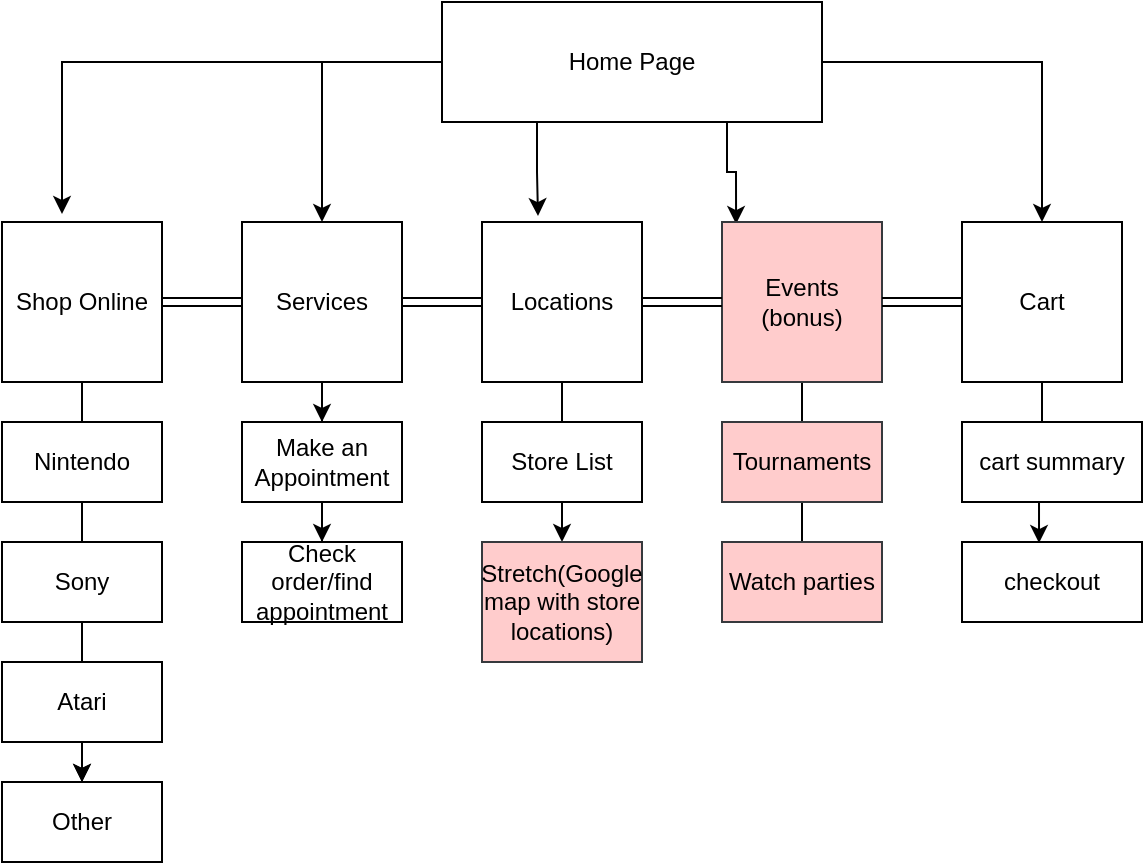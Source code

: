 <mxfile version="18.0.3" type="github" pages="7"><diagram id="HIl8Z1AaquyQl9g3mguj" name="Sitemap"><mxGraphModel dx="1062" dy="741" grid="1" gridSize="10" guides="0" tooltips="1" connect="1" arrows="1" fold="1" page="1" pageScale="1" pageWidth="850" pageHeight="1100" math="0" shadow="0"><root><mxCell id="0"/><mxCell id="1" parent="0"/><mxCell id="f-hm2vf8Eacyc-OcfHi6-56" style="edgeStyle=orthogonalEdgeStyle;rounded=0;orthogonalLoop=1;jettySize=auto;html=1;entryX=0.375;entryY=-0.05;entryDx=0;entryDy=0;entryPerimeter=0;" edge="1" parent="1" source="f-hm2vf8Eacyc-OcfHi6-9" target="f-hm2vf8Eacyc-OcfHi6-10"><mxGeometry relative="1" as="geometry"/></mxCell><mxCell id="f-hm2vf8Eacyc-OcfHi6-57" style="edgeStyle=orthogonalEdgeStyle;rounded=0;orthogonalLoop=1;jettySize=auto;html=1;entryX=0.5;entryY=0;entryDx=0;entryDy=0;" edge="1" parent="1" source="f-hm2vf8Eacyc-OcfHi6-9" target="f-hm2vf8Eacyc-OcfHi6-11"><mxGeometry relative="1" as="geometry"/></mxCell><mxCell id="f-hm2vf8Eacyc-OcfHi6-60" style="edgeStyle=orthogonalEdgeStyle;rounded=0;orthogonalLoop=1;jettySize=auto;html=1;entryX=0.5;entryY=0;entryDx=0;entryDy=0;" edge="1" parent="1" source="f-hm2vf8Eacyc-OcfHi6-9" target="f-hm2vf8Eacyc-OcfHi6-43"><mxGeometry relative="1" as="geometry"/></mxCell><mxCell id="f-hm2vf8Eacyc-OcfHi6-61" style="edgeStyle=orthogonalEdgeStyle;rounded=0;orthogonalLoop=1;jettySize=auto;html=1;exitX=0.25;exitY=1;exitDx=0;exitDy=0;entryX=0.35;entryY=-0.037;entryDx=0;entryDy=0;entryPerimeter=0;" edge="1" parent="1" source="f-hm2vf8Eacyc-OcfHi6-9" target="f-hm2vf8Eacyc-OcfHi6-12"><mxGeometry relative="1" as="geometry"/></mxCell><mxCell id="f-hm2vf8Eacyc-OcfHi6-63" style="edgeStyle=orthogonalEdgeStyle;rounded=0;orthogonalLoop=1;jettySize=auto;html=1;exitX=0.75;exitY=1;exitDx=0;exitDy=0;entryX=0.088;entryY=0.013;entryDx=0;entryDy=0;entryPerimeter=0;" edge="1" parent="1" source="f-hm2vf8Eacyc-OcfHi6-9" target="f-hm2vf8Eacyc-OcfHi6-13"><mxGeometry relative="1" as="geometry"/></mxCell><mxCell id="f-hm2vf8Eacyc-OcfHi6-9" value="Home Page" style="rounded=0;whiteSpace=wrap;html=1;" vertex="1" parent="1"><mxGeometry x="340" y="30" width="190" height="60" as="geometry"/></mxCell><mxCell id="f-hm2vf8Eacyc-OcfHi6-54" style="edgeStyle=orthogonalEdgeStyle;rounded=0;orthogonalLoop=1;jettySize=auto;html=1;" edge="1" parent="1" source="f-hm2vf8Eacyc-OcfHi6-10" target="f-hm2vf8Eacyc-OcfHi6-18"><mxGeometry relative="1" as="geometry"/></mxCell><mxCell id="f-hm2vf8Eacyc-OcfHi6-10" value="Shop Online" style="whiteSpace=wrap;html=1;aspect=fixed;" vertex="1" parent="1"><mxGeometry x="120" y="140" width="80" height="80" as="geometry"/></mxCell><mxCell id="f-hm2vf8Eacyc-OcfHi6-53" value="" style="edgeStyle=orthogonalEdgeStyle;rounded=0;orthogonalLoop=1;jettySize=auto;html=1;" edge="1" parent="1" source="f-hm2vf8Eacyc-OcfHi6-11" target="f-hm2vf8Eacyc-OcfHi6-19"><mxGeometry relative="1" as="geometry"/></mxCell><mxCell id="f-hm2vf8Eacyc-OcfHi6-11" value="Services" style="whiteSpace=wrap;html=1;aspect=fixed;" vertex="1" parent="1"><mxGeometry x="240" y="140" width="80" height="80" as="geometry"/></mxCell><mxCell id="f-hm2vf8Eacyc-OcfHi6-52" value="" style="edgeStyle=orthogonalEdgeStyle;rounded=0;orthogonalLoop=1;jettySize=auto;html=1;entryX=0.5;entryY=0;entryDx=0;entryDy=0;" edge="1" parent="1" source="f-hm2vf8Eacyc-OcfHi6-12" target="f-hm2vf8Eacyc-OcfHi6-20"><mxGeometry relative="1" as="geometry"><mxPoint x="400" y="370" as="targetPoint"/></mxGeometry></mxCell><mxCell id="f-hm2vf8Eacyc-OcfHi6-12" value="Locations" style="whiteSpace=wrap;html=1;aspect=fixed;" vertex="1" parent="1"><mxGeometry x="360" y="140" width="80" height="80" as="geometry"/></mxCell><mxCell id="f-hm2vf8Eacyc-OcfHi6-50" value="" style="edgeStyle=orthogonalEdgeStyle;rounded=0;orthogonalLoop=1;jettySize=auto;html=1;" edge="1" parent="1" source="f-hm2vf8Eacyc-OcfHi6-13"><mxGeometry relative="1" as="geometry"><mxPoint x="520" y="310" as="targetPoint"/></mxGeometry></mxCell><mxCell id="f-hm2vf8Eacyc-OcfHi6-13" value="Events (bonus)" style="whiteSpace=wrap;html=1;aspect=fixed;fillColor=#ffcccc;strokeColor=#36393d;" vertex="1" parent="1"><mxGeometry x="480" y="140" width="80" height="80" as="geometry"/></mxCell><mxCell id="f-hm2vf8Eacyc-OcfHi6-15" value="Nintendo" style="rounded=0;whiteSpace=wrap;html=1;" vertex="1" parent="1"><mxGeometry x="120" y="240" width="80" height="40" as="geometry"/></mxCell><mxCell id="f-hm2vf8Eacyc-OcfHi6-16" value="Sony" style="rounded=0;whiteSpace=wrap;html=1;" vertex="1" parent="1"><mxGeometry x="120" y="300" width="80" height="40" as="geometry"/></mxCell><mxCell id="f-hm2vf8Eacyc-OcfHi6-55" style="edgeStyle=orthogonalEdgeStyle;rounded=0;orthogonalLoop=1;jettySize=auto;html=1;" edge="1" parent="1" source="f-hm2vf8Eacyc-OcfHi6-17" target="f-hm2vf8Eacyc-OcfHi6-18"><mxGeometry relative="1" as="geometry"/></mxCell><mxCell id="f-hm2vf8Eacyc-OcfHi6-17" value="Atari" style="rounded=0;whiteSpace=wrap;html=1;" vertex="1" parent="1"><mxGeometry x="120" y="360" width="80" height="40" as="geometry"/></mxCell><mxCell id="f-hm2vf8Eacyc-OcfHi6-18" value="Other" style="rounded=0;whiteSpace=wrap;html=1;" vertex="1" parent="1"><mxGeometry x="120" y="420" width="80" height="40" as="geometry"/></mxCell><mxCell id="WOeadQDUI4Js2ZBiVaCt-2" value="" style="edgeStyle=orthogonalEdgeStyle;rounded=0;orthogonalLoop=1;jettySize=auto;html=1;" edge="1" parent="1" source="f-hm2vf8Eacyc-OcfHi6-19" target="WOeadQDUI4Js2ZBiVaCt-1"><mxGeometry relative="1" as="geometry"/></mxCell><mxCell id="f-hm2vf8Eacyc-OcfHi6-19" value="Make an Appointment" style="rounded=0;whiteSpace=wrap;html=1;" vertex="1" parent="1"><mxGeometry x="240" y="240" width="80" height="40" as="geometry"/></mxCell><mxCell id="f-hm2vf8Eacyc-OcfHi6-20" value="Stretch(Google map with store locations)" style="rounded=0;whiteSpace=wrap;html=1;fillColor=#ffcccc;strokeColor=#36393d;" vertex="1" parent="1"><mxGeometry x="360" y="300" width="80" height="60" as="geometry"/></mxCell><mxCell id="f-hm2vf8Eacyc-OcfHi6-21" value="Store List" style="rounded=0;whiteSpace=wrap;html=1;" vertex="1" parent="1"><mxGeometry x="360" y="240" width="80" height="40" as="geometry"/></mxCell><mxCell id="f-hm2vf8Eacyc-OcfHi6-22" value="Watch parties" style="rounded=0;whiteSpace=wrap;html=1;fillColor=#ffcccc;strokeColor=#36393d;" vertex="1" parent="1"><mxGeometry x="480" y="300" width="80" height="40" as="geometry"/></mxCell><mxCell id="f-hm2vf8Eacyc-OcfHi6-23" value="Tournaments" style="rounded=0;whiteSpace=wrap;html=1;fillColor=#ffcccc;strokeColor=#36393d;" vertex="1" parent="1"><mxGeometry x="480" y="240" width="80" height="40" as="geometry"/></mxCell><mxCell id="f-hm2vf8Eacyc-OcfHi6-39" value="" style="shape=link;html=1;rounded=0;width=4;entryX=0;entryY=0.5;entryDx=0;entryDy=0;" edge="1" parent="1" target="f-hm2vf8Eacyc-OcfHi6-11"><mxGeometry width="100" relative="1" as="geometry"><mxPoint x="200" y="180" as="sourcePoint"/><mxPoint x="230" y="180" as="targetPoint"/></mxGeometry></mxCell><mxCell id="f-hm2vf8Eacyc-OcfHi6-40" value="" style="shape=link;html=1;rounded=0;width=4;entryX=0;entryY=0.5;entryDx=0;entryDy=0;" edge="1" parent="1"><mxGeometry width="100" relative="1" as="geometry"><mxPoint x="320" y="180" as="sourcePoint"/><mxPoint x="360" y="180" as="targetPoint"/></mxGeometry></mxCell><mxCell id="f-hm2vf8Eacyc-OcfHi6-41" value="" style="shape=link;html=1;rounded=0;width=4;entryX=0;entryY=0.5;entryDx=0;entryDy=0;" edge="1" parent="1"><mxGeometry width="100" relative="1" as="geometry"><mxPoint x="440" y="180" as="sourcePoint"/><mxPoint x="480" y="180" as="targetPoint"/></mxGeometry></mxCell><mxCell id="f-hm2vf8Eacyc-OcfHi6-42" value="" style="shape=link;html=1;rounded=0;width=4;entryX=0;entryY=0.5;entryDx=0;entryDy=0;" edge="1" parent="1" target="f-hm2vf8Eacyc-OcfHi6-43"><mxGeometry width="100" relative="1" as="geometry"><mxPoint x="560" y="180" as="sourcePoint"/><mxPoint x="600" y="180" as="targetPoint"/></mxGeometry></mxCell><mxCell id="WOeadQDUI4Js2ZBiVaCt-3" style="edgeStyle=orthogonalEdgeStyle;rounded=0;orthogonalLoop=1;jettySize=auto;html=1;exitX=0.5;exitY=1;exitDx=0;exitDy=0;entryX=0.428;entryY=0.013;entryDx=0;entryDy=0;entryPerimeter=0;" edge="1" parent="1" source="f-hm2vf8Eacyc-OcfHi6-43" target="f-hm2vf8Eacyc-OcfHi6-47"><mxGeometry relative="1" as="geometry"/></mxCell><mxCell id="f-hm2vf8Eacyc-OcfHi6-43" value="Cart" style="whiteSpace=wrap;html=1;aspect=fixed;" vertex="1" parent="1"><mxGeometry x="600" y="140" width="80" height="80" as="geometry"/></mxCell><mxCell id="f-hm2vf8Eacyc-OcfHi6-45" value="cart summary" style="whiteSpace=wrap;html=1;" vertex="1" parent="1"><mxGeometry x="600" y="240" width="90" height="40" as="geometry"/></mxCell><mxCell id="f-hm2vf8Eacyc-OcfHi6-47" value="checkout" style="whiteSpace=wrap;html=1;" vertex="1" parent="1"><mxGeometry x="600" y="300" width="90" height="40" as="geometry"/></mxCell><mxCell id="WOeadQDUI4Js2ZBiVaCt-1" value="Check order/find appointment" style="whiteSpace=wrap;html=1;rounded=0;" vertex="1" parent="1"><mxGeometry x="240" y="300" width="80" height="40" as="geometry"/></mxCell></root></mxGraphModel></diagram><diagram id="TMzY0lW7FeaVkisrHu2u" name="index.html"><mxGraphModel dx="1062" dy="741" grid="1" gridSize="10" guides="1" tooltips="1" connect="1" arrows="1" fold="1" page="1" pageScale="1" pageWidth="850" pageHeight="1100" math="0" shadow="0"><root><mxCell id="0"/><mxCell id="1" parent="0"/><mxCell id="O5z37qF0ym2T5jBB8zuU-1" value="Missing Connections" style="swimlane;" vertex="1" parent="1"><mxGeometry x="40" y="60" width="630" height="510" as="geometry"/></mxCell><mxCell id="O5z37qF0ym2T5jBB8zuU-3" value="" style="rounded=0;whiteSpace=wrap;html=1;" vertex="1" parent="O5z37qF0ym2T5jBB8zuU-1"><mxGeometry y="24" width="120" height="486" as="geometry"/></mxCell><mxCell id="O5z37qF0ym2T5jBB8zuU-4" value="navbar" style="text;html=1;strokeColor=none;fillColor=none;align=center;verticalAlign=middle;whiteSpace=wrap;rounded=0;" vertex="1" parent="O5z37qF0ym2T5jBB8zuU-1"><mxGeometry x="10" y="30" width="60" height="30" as="geometry"/></mxCell><mxCell id="O5z37qF0ym2T5jBB8zuU-5" value="Shop&lt;br&gt;&lt;span style=&quot;white-space: pre;&quot;&gt;&#9;&lt;/span&gt;Nintendo&lt;br&gt;&lt;span style=&quot;white-space: pre;&quot;&gt;&#9;&lt;/span&gt;Sony&lt;br&gt;&lt;span style=&quot;white-space: pre;&quot;&gt;&#9;&lt;/span&gt;Atari&lt;br&gt;&lt;span style=&quot;white-space: pre;&quot;&gt;&#9;&lt;/span&gt;Other&lt;br&gt;Services&lt;br&gt;&lt;div style=&quot;&quot;&gt;&lt;span style=&quot;background-color: initial;&quot;&gt;&lt;span style=&quot;white-space: pre;&quot;&gt;&#9;&lt;/span&gt;Appointments&lt;/span&gt;&lt;/div&gt;&lt;div style=&quot;&quot;&gt;Stores&lt;/div&gt;&lt;div style=&quot;&quot;&gt;&lt;span style=&quot;white-space: pre;&quot;&gt;&#9;&lt;/span&gt;Store List&lt;br&gt;&lt;/div&gt;&lt;div style=&quot;&quot;&gt;Events&lt;/div&gt;&lt;div style=&quot;&quot;&gt;&lt;span style=&quot;white-space: pre;&quot;&gt;&#9;&lt;/span&gt;Event1&lt;br&gt;&lt;/div&gt;&lt;div style=&quot;&quot;&gt;&lt;span style=&quot;white-space: pre;&quot;&gt;&#9;&lt;/span&gt;Event2&lt;br&gt;&lt;/div&gt;&lt;div style=&quot;&quot;&gt;&lt;span style=&quot;white-space: pre;&quot;&gt;&#9;&lt;/span&gt;Event3&lt;br&gt;&lt;/div&gt;" style="text;html=1;strokeColor=none;fillColor=none;align=left;verticalAlign=middle;whiteSpace=wrap;rounded=0;" vertex="1" parent="O5z37qF0ym2T5jBB8zuU-1"><mxGeometry x="10" y="150" width="100" height="40" as="geometry"/></mxCell><mxCell id="O5z37qF0ym2T5jBB8zuU-6" value="Footer - contact, careers, about us, check order, support" style="rounded=0;whiteSpace=wrap;html=1;" vertex="1" parent="O5z37qF0ym2T5jBB8zuU-1"><mxGeometry x="120" y="470" width="510" height="40" as="geometry"/></mxCell><mxCell id="q32vOZ8Wg63LA9BamaEr-1" value="&quot;Are you ready to play?&quot;&lt;br&gt;images:&lt;br&gt;https://search.openverse.engineering/image/fde68412-6ae8-47a3-a987-4f37eae1174e&lt;br&gt;https://wordpress.org/openverse/image/e85005e6-4295-446e-951c-b65af5bffd20&lt;br&gt;" style="text;html=1;strokeColor=#36393d;fillColor=#ffff88;align=center;verticalAlign=middle;whiteSpace=wrap;rounded=0;" vertex="1" parent="O5z37qF0ym2T5jBB8zuU-1"><mxGeometry x="120" y="24" width="510" height="146" as="geometry"/></mxCell><mxCell id="CxcHhBl1j3rLHZd3mfyu-2" value="" style="rounded=0;whiteSpace=wrap;html=1;labelBackgroundColor=#99CCFF;strokeColor=default;" vertex="1" parent="O5z37qF0ym2T5jBB8zuU-1"><mxGeometry x="155" y="220" width="440" height="110" as="geometry"/></mxCell><mxCell id="CxcHhBl1j3rLHZd3mfyu-3" value="&lt;span style=&quot;background-color: rgb(255, 255, 255);&quot;&gt;image&lt;/span&gt;" style="rounded=0;whiteSpace=wrap;html=1;labelBackgroundColor=#99CCFF;strokeColor=default;" vertex="1" parent="O5z37qF0ym2T5jBB8zuU-1"><mxGeometry x="445" y="231.25" width="100" height="90" as="geometry"/></mxCell><mxCell id="CxcHhBl1j3rLHZd3mfyu-5" value="&lt;span style=&quot;background-color: rgb(255, 255, 255);&quot;&gt;image&lt;/span&gt;" style="rounded=0;whiteSpace=wrap;html=1;labelBackgroundColor=#99CCFF;strokeColor=default;" vertex="1" parent="O5z37qF0ym2T5jBB8zuU-1"><mxGeometry x="185" y="231.25" width="100" height="92.5" as="geometry"/></mxCell><mxCell id="CxcHhBl1j3rLHZd3mfyu-4" value="&lt;span style=&quot;background-color: rgb(255, 255, 255);&quot;&gt;image&lt;/span&gt;" style="rounded=0;whiteSpace=wrap;html=1;labelBackgroundColor=#99CCFF;strokeColor=default;" vertex="1" parent="O5z37qF0ym2T5jBB8zuU-1"><mxGeometry x="315" y="230" width="100" height="92.5" as="geometry"/></mxCell><mxCell id="CxcHhBl1j3rLHZd3mfyu-6" value="&lt;span style=&quot;background-color: rgb(255, 255, 255);&quot;&gt;Product carousel&lt;/span&gt;" style="text;html=1;strokeColor=none;fillColor=none;align=center;verticalAlign=middle;whiteSpace=wrap;rounded=0;labelBackgroundColor=#99CCFF;" vertex="1" parent="O5z37qF0ym2T5jBB8zuU-1"><mxGeometry x="160" y="190" width="200" height="30" as="geometry"/></mxCell><mxCell id="CxcHhBl1j3rLHZd3mfyu-1" value="&lt;span style=&quot;background-color: rgb(255, 255, 153);&quot;&gt;content&lt;/span&gt;&lt;br&gt;&lt;span style=&quot;background-color: rgb(255, 204, 204);&quot;&gt;bonus&lt;/span&gt;&lt;br&gt;&lt;span style=&quot;background-color: rgb(255, 181, 112);&quot;&gt;button&lt;/span&gt;&lt;br&gt;&lt;span style=&quot;background-color: rgb(153, 204, 255);&quot;&gt;page title&lt;/span&gt;" style="text;html=1;strokeColor=default;fillColor=none;align=center;verticalAlign=middle;whiteSpace=wrap;rounded=0;" vertex="1" parent="1"><mxGeometry width="70" height="70" as="geometry"/></mxCell></root></mxGraphModel></diagram><diagram name="locations.html" id="mTA5gC9gfD8Ir5JvJAnc"><mxGraphModel dx="696" dy="783" grid="1" gridSize="10" guides="1" tooltips="1" connect="1" arrows="1" fold="1" page="1" pageScale="1" pageWidth="850" pageHeight="1100" math="0" shadow="0"><root><mxCell id="33mXagGbgQlvc_Ws5mD--0"/><mxCell id="33mXagGbgQlvc_Ws5mD--1" parent="33mXagGbgQlvc_Ws5mD--0"/><mxCell id="33mXagGbgQlvc_Ws5mD--2" value="Missing Connections" style="swimlane;" vertex="1" parent="33mXagGbgQlvc_Ws5mD--1"><mxGeometry x="10" y="70" width="630" height="510" as="geometry"/></mxCell><mxCell id="33mXagGbgQlvc_Ws5mD--3" value="" style="rounded=0;whiteSpace=wrap;html=1;" vertex="1" parent="33mXagGbgQlvc_Ws5mD--2"><mxGeometry y="24" width="120" height="486" as="geometry"/></mxCell><mxCell id="33mXagGbgQlvc_Ws5mD--4" value="navbar" style="text;html=1;strokeColor=none;fillColor=none;align=center;verticalAlign=middle;whiteSpace=wrap;rounded=0;" vertex="1" parent="33mXagGbgQlvc_Ws5mD--2"><mxGeometry x="10" y="30" width="60" height="30" as="geometry"/></mxCell><mxCell id="33mXagGbgQlvc_Ws5mD--5" value="Shop&lt;br&gt;&lt;span style=&quot;white-space: pre;&quot;&gt;&#9;&lt;/span&gt;Nintendo&lt;br&gt;&lt;span style=&quot;white-space: pre;&quot;&gt;&#9;&lt;/span&gt;Sony&lt;br&gt;&lt;span style=&quot;white-space: pre;&quot;&gt;&#9;&lt;/span&gt;Atari&lt;br&gt;&lt;span style=&quot;white-space: pre;&quot;&gt;&#9;&lt;/span&gt;Other&lt;br&gt;Services&lt;br&gt;&lt;div style=&quot;&quot;&gt;&lt;span style=&quot;background-color: initial;&quot;&gt;&lt;span style=&quot;white-space: pre;&quot;&gt;&#9;&lt;/span&gt;Appointments&lt;/span&gt;&lt;/div&gt;&lt;div style=&quot;&quot;&gt;Stores&lt;/div&gt;&lt;div style=&quot;&quot;&gt;&lt;span style=&quot;white-space: pre;&quot;&gt;&#9;&lt;/span&gt;Store List&lt;br&gt;&lt;/div&gt;&lt;div style=&quot;&quot;&gt;Events&lt;/div&gt;&lt;div style=&quot;&quot;&gt;&lt;span style=&quot;white-space: pre;&quot;&gt;&#9;&lt;/span&gt;Event1&lt;br&gt;&lt;/div&gt;&lt;div style=&quot;&quot;&gt;&lt;span style=&quot;white-space: pre;&quot;&gt;&#9;&lt;/span&gt;Event2&lt;br&gt;&lt;/div&gt;&lt;div style=&quot;&quot;&gt;&lt;span style=&quot;white-space: pre;&quot;&gt;&#9;&lt;/span&gt;Event3&lt;br&gt;&lt;/div&gt;" style="text;html=1;strokeColor=none;fillColor=none;align=left;verticalAlign=middle;whiteSpace=wrap;rounded=0;" vertex="1" parent="33mXagGbgQlvc_Ws5mD--2"><mxGeometry x="10" y="150" width="100" height="40" as="geometry"/></mxCell><mxCell id="33mXagGbgQlvc_Ws5mD--6" value="Footer - contact, careers, about us, check order, support" style="rounded=0;whiteSpace=wrap;html=1;" vertex="1" parent="33mXagGbgQlvc_Ws5mD--2"><mxGeometry x="120" y="470" width="510" height="40" as="geometry"/></mxCell><mxCell id="LJReSC7L2c69zdAXnx2w-0" value="Locations" style="rounded=0;whiteSpace=wrap;html=1;fillColor=#cce5ff;strokeColor=#36393d;" vertex="1" parent="33mXagGbgQlvc_Ws5mD--2"><mxGeometry x="270" y="50" width="200" height="40" as="geometry"/></mxCell><mxCell id="LJReSC7L2c69zdAXnx2w-1" value="" style="rounded=0;whiteSpace=wrap;html=1;" vertex="1" parent="33mXagGbgQlvc_Ws5mD--2"><mxGeometry x="150" y="110" width="440" height="220" as="geometry"/></mxCell><mxCell id="LJReSC7L2c69zdAXnx2w-2" value="Store 1&lt;br&gt;Address&lt;br&gt;Number&lt;br&gt;Hours" style="text;html=1;strokeColor=#36393d;fillColor=#ffff88;align=left;verticalAlign=middle;whiteSpace=wrap;rounded=0;" vertex="1" parent="33mXagGbgQlvc_Ws5mD--2"><mxGeometry x="190" y="150" width="150" height="70" as="geometry"/></mxCell><mxCell id="LJReSC7L2c69zdAXnx2w-3" value="Store 2&lt;br&gt;Address&lt;br&gt;Number&lt;br&gt;Hours" style="text;html=1;strokeColor=#36393d;fillColor=#ffff88;align=left;verticalAlign=middle;whiteSpace=wrap;rounded=0;" vertex="1" parent="33mXagGbgQlvc_Ws5mD--2"><mxGeometry x="380" y="150" width="150" height="70" as="geometry"/></mxCell><mxCell id="LJReSC7L2c69zdAXnx2w-5" value="Store 3&lt;br&gt;Address&lt;br&gt;Number&lt;br&gt;Hours" style="text;html=1;strokeColor=#36393d;fillColor=#ffff88;align=left;verticalAlign=middle;whiteSpace=wrap;rounded=0;" vertex="1" parent="33mXagGbgQlvc_Ws5mD--2"><mxGeometry x="190" y="232" width="150" height="70" as="geometry"/></mxCell><mxCell id="LJReSC7L2c69zdAXnx2w-4" value="Store 4&lt;br&gt;Address&lt;br&gt;Number&lt;br&gt;Hours" style="text;html=1;strokeColor=#36393d;fillColor=#ffff88;align=left;verticalAlign=middle;whiteSpace=wrap;rounded=0;" vertex="1" parent="33mXagGbgQlvc_Ws5mD--2"><mxGeometry x="380" y="232" width="150" height="70" as="geometry"/></mxCell><mxCell id="LJReSC7L2c69zdAXnx2w-6" value="these should be cards that &quot;light up/present themselves&quot; when you hover" style="text;html=1;strokeColor=none;fillColor=none;align=center;verticalAlign=middle;whiteSpace=wrap;rounded=0;" vertex="1" parent="33mXagGbgQlvc_Ws5mD--2"><mxGeometry x="150" y="110" width="420" height="30" as="geometry"/></mxCell><mxCell id="LJReSC7L2c69zdAXnx2w-7" value="" style="rounded=0;whiteSpace=wrap;html=1;strokeColor=#36393d;fillColor=#ffcccc;" vertex="1" parent="33mXagGbgQlvc_Ws5mD--2"><mxGeometry x="150" y="350" width="440" height="110" as="geometry"/></mxCell><mxCell id="LJReSC7L2c69zdAXnx2w-8" value="google maps iframe, will be bigger&amp;nbsp;" style="text;html=1;strokeColor=none;fillColor=none;align=center;verticalAlign=middle;whiteSpace=wrap;rounded=0;" vertex="1" parent="33mXagGbgQlvc_Ws5mD--2"><mxGeometry x="217.5" y="382.5" width="315" height="45" as="geometry"/></mxCell><mxCell id="ceRw9C3ARFZMkRLjQGxP-0" value="&lt;span style=&quot;background-color: rgb(255, 255, 153);&quot;&gt;content&lt;/span&gt;&lt;br&gt;&lt;span style=&quot;background-color: rgb(255, 204, 204);&quot;&gt;bonus&lt;/span&gt;&lt;br&gt;&lt;span style=&quot;background-color: rgb(255, 181, 112);&quot;&gt;button&lt;/span&gt;&lt;br&gt;&lt;span style=&quot;background-color: rgb(153, 204, 255);&quot;&gt;page title&lt;/span&gt;" style="text;html=1;strokeColor=default;fillColor=none;align=center;verticalAlign=middle;whiteSpace=wrap;rounded=0;" vertex="1" parent="33mXagGbgQlvc_Ws5mD--1"><mxGeometry x="10" width="70" height="70" as="geometry"/></mxCell></root></mxGraphModel></diagram><diagram id="Zm7Sguf3S821P_ESoH5Q" name="show.html"><mxGraphModel dx="696" dy="1883" grid="1" gridSize="10" guides="1" tooltips="1" connect="1" arrows="1" fold="1" page="1" pageScale="1" pageWidth="850" pageHeight="1100" math="0" shadow="0"><root><mxCell id="0"/><mxCell id="1" parent="0"/><mxCell id="TMAQ8iFM5miB4MwSK_os-1" value="Missing Connections" style="swimlane;" vertex="1" parent="1"><mxGeometry x="40" y="-10" width="630" height="510" as="geometry"/></mxCell><mxCell id="TMAQ8iFM5miB4MwSK_os-2" value="" style="rounded=0;whiteSpace=wrap;html=1;" vertex="1" parent="TMAQ8iFM5miB4MwSK_os-1"><mxGeometry y="24" width="120" height="486" as="geometry"/></mxCell><mxCell id="TMAQ8iFM5miB4MwSK_os-3" value="navbar" style="text;html=1;strokeColor=none;fillColor=none;align=center;verticalAlign=middle;whiteSpace=wrap;rounded=0;" vertex="1" parent="TMAQ8iFM5miB4MwSK_os-1"><mxGeometry x="10" y="30" width="60" height="30" as="geometry"/></mxCell><mxCell id="TMAQ8iFM5miB4MwSK_os-4" value="Shop&lt;br&gt;&lt;span style=&quot;white-space: pre;&quot;&gt;&#9;&lt;/span&gt;Nintendo&lt;br&gt;&lt;span style=&quot;white-space: pre;&quot;&gt;&#9;&lt;/span&gt;Sony&lt;br&gt;&lt;span style=&quot;white-space: pre;&quot;&gt;&#9;&lt;/span&gt;Atari&lt;br&gt;&lt;span style=&quot;white-space: pre;&quot;&gt;&#9;&lt;/span&gt;Other&lt;br&gt;Services&lt;br&gt;&lt;div style=&quot;&quot;&gt;&lt;span style=&quot;background-color: initial;&quot;&gt;&lt;span style=&quot;white-space: pre;&quot;&gt;&#9;&lt;/span&gt;Appointments&lt;/span&gt;&lt;/div&gt;&lt;div style=&quot;&quot;&gt;Stores&lt;/div&gt;&lt;div style=&quot;&quot;&gt;&lt;span style=&quot;white-space: pre;&quot;&gt;&#9;&lt;/span&gt;Store List&lt;br&gt;&lt;/div&gt;&lt;div style=&quot;&quot;&gt;Events&lt;/div&gt;&lt;div style=&quot;&quot;&gt;&lt;span style=&quot;white-space: pre;&quot;&gt;&#9;&lt;/span&gt;Event1&lt;br&gt;&lt;/div&gt;&lt;div style=&quot;&quot;&gt;&lt;span style=&quot;white-space: pre;&quot;&gt;&#9;&lt;/span&gt;Event2&lt;br&gt;&lt;/div&gt;&lt;div style=&quot;&quot;&gt;&lt;span style=&quot;white-space: pre;&quot;&gt;&#9;&lt;/span&gt;Event3&lt;br&gt;&lt;/div&gt;" style="text;html=1;strokeColor=none;fillColor=none;align=left;verticalAlign=middle;whiteSpace=wrap;rounded=0;" vertex="1" parent="TMAQ8iFM5miB4MwSK_os-1"><mxGeometry x="10" y="150" width="100" height="40" as="geometry"/></mxCell><mxCell id="TMAQ8iFM5miB4MwSK_os-5" value="Footer - contact, careers, about us, check order, support" style="rounded=0;whiteSpace=wrap;html=1;" vertex="1" parent="TMAQ8iFM5miB4MwSK_os-1"><mxGeometry x="120" y="470" width="510" height="40" as="geometry"/></mxCell><mxCell id="TMAQ8iFM5miB4MwSK_os-39" value="&lt;span style=&quot;color: rgba(0, 0, 0, 0); font-family: monospace; font-size: 0px; text-align: start;&quot;&gt;%3CmxGraphModel%3E%3Croot%3E%3CmxCell%20id%3D%220%22%2F%3E%3CmxCell%20id%3D%221%22%20parent%3D%220%22%2F%3E%3CmxCell%20id%3D%222%22%20value%3D%22Missing%20Connections%22%20style%3D%22swimlane%3B%22%20vertex%3D%221%22%20parent%3D%221%22%3E%3CmxGeometry%20x%3D%2210%22%20y%3D%2270%22%20width%3D%22630%22%20height%3D%22510%22%20as%3D%22geometry%22%2F%3E%3C%2FmxCell%3E%3CmxCell%20id%3D%223%22%20value%3D%22%22%20style%3D%22rounded%3D0%3BwhiteSpace%3Dwrap%3Bhtml%3D1%3B%22%20vertex%3D%221%22%20parent%3D%222%22%3E%3CmxGeometry%20y%3D%2224%22%20width%3D%22120%22%20height%3D%22486%22%20as%3D%22geometry%22%2F%3E%3C%2FmxCell%3E%3CmxCell%20id%3D%224%22%20value%3D%22navbar%22%20style%3D%22text%3Bhtml%3D1%3BstrokeColor%3Dnone%3BfillColor%3Dnone%3Balign%3Dcenter%3BverticalAlign%3Dmiddle%3BwhiteSpace%3Dwrap%3Brounded%3D0%3B%22%20vertex%3D%221%22%20parent%3D%222%22%3E%3CmxGeometry%20x%3D%2210%22%20y%3D%2230%22%20width%3D%2260%22%20height%3D%2230%22%20as%3D%22geometry%22%2F%3E%3C%2FmxCell%3E%3CmxCell%20id%3D%225%22%20value%3D%22Shop%26lt%3Bbr%26gt%3B%26lt%3Bspan%20style%3D%26quot%3Bwhite-space%3A%20pre%3B%26quot%3B%26gt%3B%26%239%3B%26lt%3B%2Fspan%26gt%3BNintendo%26lt%3Bbr%26gt%3B%26lt%3Bspan%20style%3D%26quot%3Bwhite-space%3A%20pre%3B%26quot%3B%26gt%3B%26%239%3B%26lt%3B%2Fspan%26gt%3BSony%26lt%3Bbr%26gt%3B%26lt%3Bspan%20style%3D%26quot%3Bwhite-space%3A%20pre%3B%26quot%3B%26gt%3B%26%239%3B%26lt%3B%2Fspan%26gt%3BAtari%26lt%3Bbr%26gt%3B%26lt%3Bspan%20style%3D%26quot%3Bwhite-space%3A%20pre%3B%26quot%3B%26gt%3B%26%239%3B%26lt%3B%2Fspan%26gt%3BOther%26lt%3Bbr%26gt%3BServices%26lt%3Bbr%26gt%3B%26lt%3Bdiv%20style%3D%26quot%3B%26quot%3B%26gt%3B%26lt%3Bspan%20style%3D%26quot%3Bbackground-color%3A%20initial%3B%26quot%3B%26gt%3B%26lt%3Bspan%20style%3D%26quot%3Bwhite-space%3A%20pre%3B%26quot%3B%26gt%3B%26%239%3B%26lt%3B%2Fspan%26gt%3BAppointments%26lt%3B%2Fspan%26gt%3B%26lt%3B%2Fdiv%26gt%3B%26lt%3Bdiv%20style%3D%26quot%3B%26quot%3B%26gt%3BStores%26lt%3B%2Fdiv%26gt%3B%26lt%3Bdiv%20style%3D%26quot%3B%26quot%3B%26gt%3B%26lt%3Bspan%20style%3D%26quot%3Bwhite-space%3A%20pre%3B%26quot%3B%26gt%3B%26%239%3B%26lt%3B%2Fspan%26gt%3BStore%20List%26lt%3Bbr%26gt%3B%26lt%3B%2Fdiv%26gt%3B%26lt%3Bdiv%20style%3D%26quot%3B%26quot%3B%26gt%3BEvents%26lt%3B%2Fdiv%26gt%3B%26lt%3Bdiv%20style%3D%26quot%3B%26quot%3B%26gt%3B%26lt%3Bspan%20style%3D%26quot%3Bwhite-space%3A%20pre%3B%26quot%3B%26gt%3B%26%239%3B%26lt%3B%2Fspan%26gt%3BEvent1%26lt%3Bbr%26gt%3B%26lt%3B%2Fdiv%26gt%3B%26lt%3Bdiv%20style%3D%26quot%3B%26quot%3B%26gt%3B%26lt%3Bspan%20style%3D%26quot%3Bwhite-space%3A%20pre%3B%26quot%3B%26gt%3B%26%239%3B%26lt%3B%2Fspan%26gt%3BEvent2%26lt%3Bbr%26gt%3B%26lt%3B%2Fdiv%26gt%3B%26lt%3Bdiv%20style%3D%26quot%3B%26quot%3B%26gt%3B%26lt%3Bspan%20style%3D%26quot%3Bwhite-space%3A%20pre%3B%26quot%3B%26gt%3B%26%239%3B%26lt%3B%2Fspan%26gt%3BEvent3%26lt%3Bbr%26gt%3B%26lt%3B%2Fdiv%26gt%3B%22%20style%3D%22text%3Bhtml%3D1%3BstrokeColor%3Dnone%3BfillColor%3Dnone%3Balign%3Dleft%3BverticalAlign%3Dmiddle%3BwhiteSpace%3Dwrap%3Brounded%3D0%3B%22%20vertex%3D%221%22%20parent%3D%222%22%3E%3CmxGeometry%20x%3D%2210%22%20y%3D%22150%22%20width%3D%22100%22%20height%3D%2240%22%20as%3D%22geometry%22%2F%3E%3C%2FmxCell%3E%3CmxCell%20id%3D%226%22%20value%3D%22Footer%20-%20contact%2C%20careers%2C%20about%20us%2C%20check%20order%2C%20support%22%20style%3D%22rounded%3D0%3BwhiteSpace%3Dwrap%3Bhtml%3D1%3B%22%20vertex%3D%221%22%20parent%3D%222%22%3E%3CmxGeometry%20x%3D%22120%22%20y%3D%22470%22%20width%3D%22510%22%20height%3D%2240%22%20as%3D%22geometry%22%2F%3E%3C%2FmxCell%3E%3CmxCell%20id%3D%227%22%20value%3D%22%22%20style%3D%22rounded%3D0%3BwhiteSpace%3Dwrap%3Bhtml%3D1%3B%22%20vertex%3D%221%22%20parent%3D%222%22%3E%3CmxGeometry%20x%3D%22150%22%20y%3D%22100%22%20width%3D%22440%22%20height%3D%22100%22%20as%3D%22geometry%22%2F%3E%3C%2FmxCell%3E%3CmxCell%20id%3D%228%22%20value%3D%22%22%20style%3D%22rounded%3D0%3BwhiteSpace%3Dwrap%3Bhtml%3D1%3B%22%20vertex%3D%221%22%20parent%3D%222%22%3E%3CmxGeometry%20x%3D%22150%22%20y%3D%22217%22%20width%3D%22440%22%20height%3D%22100%22%20as%3D%22geometry%22%2F%3E%3C%2FmxCell%3E%3CmxCell%20id%3D%229%22%20value%3D%22%22%20style%3D%22rounded%3D0%3BwhiteSpace%3Dwrap%3Bhtml%3D1%3B%22%20vertex%3D%221%22%20parent%3D%222%22%3E%3CmxGeometry%20x%3D%22150%22%20y%3D%22340%22%20width%3D%22440%22%20height%3D%22100%22%20as%3D%22geometry%22%2F%3E%3C%2FmxCell%3E%3CmxCell%20id%3D%2210%22%20value%3D%22%22%20style%3D%22rounded%3D0%3BwhiteSpace%3Dwrap%3Bhtml%3D1%3B%22%20vertex%3D%221%22%20parent%3D%222%22%3E%3CmxGeometry%20x%3D%22170%22%20y%3D%22115%22%20width%3D%2280%22%20height%3D%2270%22%20as%3D%22geometry%22%2F%3E%3C%2FmxCell%3E%3C%2Froot%3E%3C%2FmxGraphModel%3E&lt;/span&gt;" style="rounded=0;whiteSpace=wrap;html=1;" vertex="1" parent="TMAQ8iFM5miB4MwSK_os-1"><mxGeometry x="370" y="100" width="210" height="170" as="geometry"/></mxCell><mxCell id="TMAQ8iFM5miB4MwSK_os-38" value="&lt;span style=&quot;color: rgba(0, 0, 0, 0); font-family: monospace; font-size: 0px; text-align: start;&quot;&gt;desciption&lt;/span&gt;" style="rounded=0;whiteSpace=wrap;html=1;" vertex="1" parent="TMAQ8iFM5miB4MwSK_os-1"><mxGeometry x="380" y="110" width="180" height="40" as="geometry"/></mxCell><mxCell id="TMAQ8iFM5miB4MwSK_os-51" value="product image" style="text;html=1;strokeColor=default;fillColor=none;align=center;verticalAlign=middle;whiteSpace=wrap;rounded=0;" vertex="1" parent="TMAQ8iFM5miB4MwSK_os-1"><mxGeometry x="150" y="100" width="180" height="170" as="geometry"/></mxCell><mxCell id="dWAhpPH_LkIWqdrpyMHq-1" value="Shop" style="text;html=1;strokeColor=#36393d;fillColor=#cce5ff;align=center;verticalAlign=middle;whiteSpace=wrap;rounded=0;" vertex="1" parent="TMAQ8iFM5miB4MwSK_os-1"><mxGeometry x="260" y="40" width="200" height="30" as="geometry"/></mxCell><mxCell id="QI1z5OgiH6TXWFiVPdqH-1" value="description" style="text;html=1;strokeColor=#36393d;fillColor=#ffff88;align=center;verticalAlign=middle;whiteSpace=wrap;rounded=0;" vertex="1" parent="TMAQ8iFM5miB4MwSK_os-1"><mxGeometry x="400" y="115" width="150" height="30" as="geometry"/></mxCell><mxCell id="QI1z5OgiH6TXWFiVPdqH-2" value="Quantity" style="text;html=1;strokeColor=#36393d;fillColor=#ffcc99;align=center;verticalAlign=middle;whiteSpace=wrap;rounded=0;" vertex="1" parent="TMAQ8iFM5miB4MwSK_os-1"><mxGeometry x="385" y="220" width="60" height="30" as="geometry"/></mxCell><mxCell id="QI1z5OgiH6TXWFiVPdqH-3" value="Add to Cart" style="text;html=1;strokeColor=#36393d;fillColor=#ffcc99;align=center;verticalAlign=middle;whiteSpace=wrap;rounded=0;" vertex="1" parent="TMAQ8iFM5miB4MwSK_os-1"><mxGeometry x="480" y="220" width="70" height="30" as="geometry"/></mxCell><mxCell id="QI1z5OgiH6TXWFiVPdqH-4" value="# on stock" style="text;html=1;strokeColor=none;fillColor=none;align=center;verticalAlign=middle;whiteSpace=wrap;rounded=0;" vertex="1" parent="TMAQ8iFM5miB4MwSK_os-1"><mxGeometry x="150" y="270" width="180" height="30" as="geometry"/></mxCell><mxCell id="TMAQ8iFM5miB4MwSK_os-40" value="&lt;span style=&quot;color: rgba(0, 0, 0, 0); font-family: monospace; font-size: 0px; text-align: start;&quot;&gt;%3CmxGraphModel%3E%3Croot%3E%3CmxCell%20id%3D%220%22%2F%3E%3CmxCell%20id%3D%221%22%20parent%3D%220%22%2F%3E%3CmxCell%20id%3D%222%22%20value%3D%22Missing%20Connections%22%20style%3D%22swimlane%3B%22%20vertex%3D%221%22%20parent%3D%221%22%3E%3CmxGeometry%20x%3D%2210%22%20y%3D%2270%22%20width%3D%22630%22%20height%3D%22510%22%20as%3D%22geometry%22%2F%3E%3C%2FmxCell%3E%3CmxCell%20id%3D%223%22%20value%3D%22%22%20style%3D%22rounded%3D0%3BwhiteSpace%3Dwrap%3Bhtml%3D1%3B%22%20vertex%3D%221%22%20parent%3D%222%22%3E%3CmxGeometry%20y%3D%2224%22%20width%3D%22120%22%20height%3D%22486%22%20as%3D%22geometry%22%2F%3E%3C%2FmxCell%3E%3CmxCell%20id%3D%224%22%20value%3D%22navbar%22%20style%3D%22text%3Bhtml%3D1%3BstrokeColor%3Dnone%3BfillColor%3Dnone%3Balign%3Dcenter%3BverticalAlign%3Dmiddle%3BwhiteSpace%3Dwrap%3Brounded%3D0%3B%22%20vertex%3D%221%22%20parent%3D%222%22%3E%3CmxGeometry%20x%3D%2210%22%20y%3D%2230%22%20width%3D%2260%22%20height%3D%2230%22%20as%3D%22geometry%22%2F%3E%3C%2FmxCell%3E%3CmxCell%20id%3D%225%22%20value%3D%22Shop%26lt%3Bbr%26gt%3B%26lt%3Bspan%20style%3D%26quot%3Bwhite-space%3A%20pre%3B%26quot%3B%26gt%3B%26%239%3B%26lt%3B%2Fspan%26gt%3BNintendo%26lt%3Bbr%26gt%3B%26lt%3Bspan%20style%3D%26quot%3Bwhite-space%3A%20pre%3B%26quot%3B%26gt%3B%26%239%3B%26lt%3B%2Fspan%26gt%3BSony%26lt%3Bbr%26gt%3B%26lt%3Bspan%20style%3D%26quot%3Bwhite-space%3A%20pre%3B%26quot%3B%26gt%3B%26%239%3B%26lt%3B%2Fspan%26gt%3BAtari%26lt%3Bbr%26gt%3B%26lt%3Bspan%20style%3D%26quot%3Bwhite-space%3A%20pre%3B%26quot%3B%26gt%3B%26%239%3B%26lt%3B%2Fspan%26gt%3BOther%26lt%3Bbr%26gt%3BServices%26lt%3Bbr%26gt%3B%26lt%3Bdiv%20style%3D%26quot%3B%26quot%3B%26gt%3B%26lt%3Bspan%20style%3D%26quot%3Bbackground-color%3A%20initial%3B%26quot%3B%26gt%3B%26lt%3Bspan%20style%3D%26quot%3Bwhite-space%3A%20pre%3B%26quot%3B%26gt%3B%26%239%3B%26lt%3B%2Fspan%26gt%3BAppointments%26lt%3B%2Fspan%26gt%3B%26lt%3B%2Fdiv%26gt%3B%26lt%3Bdiv%20style%3D%26quot%3B%26quot%3B%26gt%3BStores%26lt%3B%2Fdiv%26gt%3B%26lt%3Bdiv%20style%3D%26quot%3B%26quot%3B%26gt%3B%26lt%3Bspan%20style%3D%26quot%3Bwhite-space%3A%20pre%3B%26quot%3B%26gt%3B%26%239%3B%26lt%3B%2Fspan%26gt%3BStore%20List%26lt%3Bbr%26gt%3B%26lt%3B%2Fdiv%26gt%3B%26lt%3Bdiv%20style%3D%26quot%3B%26quot%3B%26gt%3BEvents%26lt%3B%2Fdiv%26gt%3B%26lt%3Bdiv%20style%3D%26quot%3B%26quot%3B%26gt%3B%26lt%3Bspan%20style%3D%26quot%3Bwhite-space%3A%20pre%3B%26quot%3B%26gt%3B%26%239%3B%26lt%3B%2Fspan%26gt%3BEvent1%26lt%3Bbr%26gt%3B%26lt%3B%2Fdiv%26gt%3B%26lt%3Bdiv%20style%3D%26quot%3B%26quot%3B%26gt%3B%26lt%3Bspan%20style%3D%26quot%3Bwhite-space%3A%20pre%3B%26quot%3B%26gt%3B%26%239%3B%26lt%3B%2Fspan%26gt%3BEvent2%26lt%3Bbr%26gt%3B%26lt%3B%2Fdiv%26gt%3B%26lt%3Bdiv%20style%3D%26quot%3B%26quot%3B%26gt%3B%26lt%3Bspan%20style%3D%26quot%3Bwhite-space%3A%20pre%3B%26quot%3B%26gt%3B%26%239%3B%26lt%3B%2Fspan%26gt%3BEvent3%26lt%3Bbr%26gt%3B%26lt%3B%2Fdiv%26gt%3B%22%20style%3D%22text%3Bhtml%3D1%3BstrokeColor%3Dnone%3BfillColor%3Dnone%3Balign%3Dleft%3BverticalAlign%3Dmiddle%3BwhiteSpace%3Dwrap%3Brounded%3D0%3B%22%20vertex%3D%221%22%20parent%3D%222%22%3E%3CmxGeometry%20x%3D%2210%22%20y%3D%22150%22%20width%3D%22100%22%20height%3D%2240%22%20as%3D%22geometry%22%2F%3E%3C%2FmxCell%3E%3CmxCell%20id%3D%226%22%20value%3D%22Footer%20-%20contact%2C%20careers%2C%20about%20us%2C%20check%20order%2C%20support%22%20style%3D%22rounded%3D0%3BwhiteSpace%3Dwrap%3Bhtml%3D1%3B%22%20vertex%3D%221%22%20parent%3D%222%22%3E%3CmxGeometry%20x%3D%22120%22%20y%3D%22470%22%20width%3D%22510%22%20height%3D%2240%22%20as%3D%22geometry%22%2F%3E%3C%2FmxCell%3E%3CmxCell%20id%3D%227%22%20value%3D%22%22%20style%3D%22rounded%3D0%3BwhiteSpace%3Dwrap%3Bhtml%3D1%3B%22%20vertex%3D%221%22%20parent%3D%222%22%3E%3CmxGeometry%20x%3D%22150%22%20y%3D%22100%22%20width%3D%22440%22%20height%3D%22100%22%20as%3D%22geometry%22%2F%3E%3C%2FmxCell%3E%3CmxCell%20id%3D%228%22%20value%3D%22%22%20style%3D%22rounded%3D0%3BwhiteSpace%3Dwrap%3Bhtml%3D1%3B%22%20vertex%3D%221%22%20parent%3D%222%22%3E%3CmxGeometry%20x%3D%22150%22%20y%3D%22217%22%20width%3D%22440%22%20height%3D%22100%22%20as%3D%22geometry%22%2F%3E%3C%2FmxCell%3E%3CmxCell%20id%3D%229%22%20value%3D%22%22%20style%3D%22rounded%3D0%3BwhiteSpace%3Dwrap%3Bhtml%3D1%3B%22%20vertex%3D%221%22%20parent%3D%222%22%3E%3CmxGeometry%20x%3D%22150%22%20y%3D%22340%22%20width%3D%22440%22%20height%3D%22100%22%20as%3D%22geometry%22%2F%3E%3C%2FmxCell%3E%3CmxCell%20id%3D%2210%22%20value%3D%22%22%20style%3D%22rounded%3D0%3BwhiteSpace%3Dwrap%3Bhtml%3D1%3B%22%20vertex%3D%221%22%20parent%3D%222%22%3E%3CmxGeometry%20x%3D%22170%22%20y%3D%22115%22%20width%3D%2280%22%20height%3D%2270%22%20as%3D%22geometry%22%2F%3E%3C%2FmxCell%3E%3C%2Froot%3E%3C%2FmxGraphModel%3E&lt;/span&gt;" style="rounded=0;whiteSpace=wrap;html=1;" vertex="1" parent="1"><mxGeometry x="450" y="515" width="210" height="105" as="geometry"/></mxCell><mxCell id="QI1z5OgiH6TXWFiVPdqH-5" value="adding&amp;nbsp; quantity numbers should decrease # in stock accordingly" style="text;html=1;strokeColor=none;fillColor=none;align=center;verticalAlign=middle;whiteSpace=wrap;rounded=0;" vertex="1" parent="1"><mxGeometry x="455" y="532.5" width="200" height="70" as="geometry"/></mxCell><mxCell id="RzkERz9LKWkoMPHNB8vE-1" value="&lt;span style=&quot;background-color: rgb(255, 255, 153);&quot;&gt;content&lt;/span&gt;&lt;br&gt;&lt;span style=&quot;background-color: rgb(255, 204, 204);&quot;&gt;bonus&lt;/span&gt;&lt;br&gt;&lt;span style=&quot;background-color: rgb(255, 181, 112);&quot;&gt;button&lt;/span&gt;&lt;br&gt;&lt;span style=&quot;background-color: rgb(153, 204, 255);&quot;&gt;page title&lt;/span&gt;" style="text;html=1;strokeColor=default;fillColor=none;align=center;verticalAlign=middle;whiteSpace=wrap;rounded=0;" vertex="1" parent="1"><mxGeometry x="40" y="-80" width="70" height="70" as="geometry"/></mxCell></root></mxGraphModel></diagram><diagram id="KDd0bhx4YeIHRCFgYlse" name="services.html"><mxGraphModel dx="696" dy="783" grid="1" gridSize="10" guides="1" tooltips="1" connect="1" arrows="1" fold="1" page="1" pageScale="1" pageWidth="850" pageHeight="1100" math="0" shadow="0"><root><mxCell id="0"/><mxCell id="1" parent="0"/><mxCell id="UrNHYQINYTsSWGYJSdru-1" value="Missing Connections" style="swimlane;" vertex="1" parent="1"><mxGeometry x="10" y="70" width="630" height="510" as="geometry"/></mxCell><mxCell id="UrNHYQINYTsSWGYJSdru-2" value="" style="rounded=0;whiteSpace=wrap;html=1;" vertex="1" parent="UrNHYQINYTsSWGYJSdru-1"><mxGeometry y="24" width="120" height="486" as="geometry"/></mxCell><mxCell id="UrNHYQINYTsSWGYJSdru-3" value="navbar" style="text;html=1;strokeColor=none;fillColor=none;align=center;verticalAlign=middle;whiteSpace=wrap;rounded=0;" vertex="1" parent="UrNHYQINYTsSWGYJSdru-1"><mxGeometry x="10" y="30" width="60" height="30" as="geometry"/></mxCell><mxCell id="UrNHYQINYTsSWGYJSdru-4" value="Shop&lt;br&gt;&lt;span style=&quot;white-space: pre;&quot;&gt;&#9;&lt;/span&gt;Nintendo&lt;br&gt;&lt;span style=&quot;white-space: pre;&quot;&gt;&#9;&lt;/span&gt;Sony&lt;br&gt;&lt;span style=&quot;white-space: pre;&quot;&gt;&#9;&lt;/span&gt;Atari&lt;br&gt;&lt;span style=&quot;white-space: pre;&quot;&gt;&#9;&lt;/span&gt;Other&lt;br&gt;Services&lt;br&gt;&lt;div style=&quot;&quot;&gt;&lt;span style=&quot;background-color: initial;&quot;&gt;&lt;span style=&quot;white-space: pre;&quot;&gt;&#9;&lt;/span&gt;Appointments&lt;/span&gt;&lt;/div&gt;&lt;div style=&quot;&quot;&gt;Stores&lt;/div&gt;&lt;div style=&quot;&quot;&gt;&lt;span style=&quot;white-space: pre;&quot;&gt;&#9;&lt;/span&gt;Store List&lt;br&gt;&lt;/div&gt;&lt;div style=&quot;&quot;&gt;Events&lt;/div&gt;&lt;div style=&quot;&quot;&gt;&lt;span style=&quot;white-space: pre;&quot;&gt;&#9;&lt;/span&gt;Event1&lt;br&gt;&lt;/div&gt;&lt;div style=&quot;&quot;&gt;&lt;span style=&quot;white-space: pre;&quot;&gt;&#9;&lt;/span&gt;Event2&lt;br&gt;&lt;/div&gt;&lt;div style=&quot;&quot;&gt;&lt;span style=&quot;white-space: pre;&quot;&gt;&#9;&lt;/span&gt;Event3&lt;br&gt;&lt;/div&gt;" style="text;html=1;strokeColor=none;fillColor=none;align=left;verticalAlign=middle;whiteSpace=wrap;rounded=0;" vertex="1" parent="UrNHYQINYTsSWGYJSdru-1"><mxGeometry x="10" y="150" width="100" height="40" as="geometry"/></mxCell><mxCell id="UrNHYQINYTsSWGYJSdru-5" value="Footer - contact, careers, about us, check order, support" style="rounded=0;whiteSpace=wrap;html=1;" vertex="1" parent="UrNHYQINYTsSWGYJSdru-1"><mxGeometry x="120" y="470" width="510" height="40" as="geometry"/></mxCell><mxCell id="QyHGyxYO2erAefcc-Ak3-1" value="Services" style="text;html=1;strokeColor=#36393d;fillColor=#cce5ff;align=center;verticalAlign=middle;whiteSpace=wrap;rounded=0;" vertex="1" parent="UrNHYQINYTsSWGYJSdru-1"><mxGeometry x="305" y="50" width="160" height="30" as="geometry"/></mxCell><mxCell id="QyHGyxYO2erAefcc-Ak3-3" value="" style="rounded=0;whiteSpace=wrap;html=1;" vertex="1" parent="UrNHYQINYTsSWGYJSdru-1"><mxGeometry x="180" y="115" width="400" height="280" as="geometry"/></mxCell><mxCell id="QyHGyxYO2erAefcc-Ak3-5" value="dropdown" style="rounded=0;whiteSpace=wrap;html=1;" vertex="1" parent="UrNHYQINYTsSWGYJSdru-1"><mxGeometry x="260" y="145" width="250" height="30" as="geometry"/></mxCell><mxCell id="QyHGyxYO2erAefcc-Ak3-6" value="Store" style="text;html=1;strokeColor=none;fillColor=none;align=center;verticalAlign=middle;whiteSpace=wrap;rounded=0;" vertex="1" parent="UrNHYQINYTsSWGYJSdru-1"><mxGeometry x="190" y="145" width="60" height="30" as="geometry"/></mxCell><mxCell id="QyHGyxYO2erAefcc-Ak3-9" value="Service" style="text;html=1;strokeColor=none;fillColor=none;align=center;verticalAlign=middle;whiteSpace=wrap;rounded=0;" vertex="1" parent="UrNHYQINYTsSWGYJSdru-1"><mxGeometry x="190" y="185" width="60" height="30" as="geometry"/></mxCell><mxCell id="QyHGyxYO2erAefcc-Ak3-8" value="Date" style="text;html=1;strokeColor=none;fillColor=none;align=center;verticalAlign=middle;whiteSpace=wrap;rounded=0;" vertex="1" parent="UrNHYQINYTsSWGYJSdru-1"><mxGeometry x="190" y="235" width="60" height="30" as="geometry"/></mxCell><mxCell id="QyHGyxYO2erAefcc-Ak3-7" value="More Details" style="text;html=1;strokeColor=none;fillColor=none;align=center;verticalAlign=middle;whiteSpace=wrap;rounded=0;" vertex="1" parent="UrNHYQINYTsSWGYJSdru-1"><mxGeometry x="190" y="275" width="60" height="30" as="geometry"/></mxCell><mxCell id="QyHGyxYO2erAefcc-Ak3-13" value="text box" style="rounded=0;whiteSpace=wrap;html=1;" vertex="1" parent="UrNHYQINYTsSWGYJSdru-1"><mxGeometry x="260" y="275" width="250" height="70" as="geometry"/></mxCell><mxCell id="QyHGyxYO2erAefcc-Ak3-12" value="date (make only business hours/days selectable)" style="rounded=0;whiteSpace=wrap;html=1;" vertex="1" parent="UrNHYQINYTsSWGYJSdru-1"><mxGeometry x="260" y="235" width="250" height="30" as="geometry"/></mxCell><mxCell id="QyHGyxYO2erAefcc-Ak3-11" value="dropdown" style="rounded=0;whiteSpace=wrap;html=1;" vertex="1" parent="UrNHYQINYTsSWGYJSdru-1"><mxGeometry x="260" y="185" width="250" height="30" as="geometry"/></mxCell><mxCell id="QyHGyxYO2erAefcc-Ak3-10" value="Schedule" style="rounded=0;whiteSpace=wrap;html=1;fillColor=#ffcc99;strokeColor=#36393d;" vertex="1" parent="UrNHYQINYTsSWGYJSdru-1"><mxGeometry x="430" y="355" width="80" height="20" as="geometry"/></mxCell><mxCell id="hEbGS6I2I2P1vUfZSBdK-1" value="&lt;span style=&quot;background-color: rgb(255, 255, 153);&quot;&gt;content&lt;/span&gt;&lt;br&gt;&lt;span style=&quot;background-color: rgb(255, 204, 204);&quot;&gt;bonus&lt;/span&gt;&lt;br&gt;&lt;span style=&quot;background-color: rgb(255, 181, 112);&quot;&gt;button&lt;/span&gt;&lt;br&gt;&lt;span style=&quot;background-color: rgb(153, 204, 255);&quot;&gt;page title&lt;/span&gt;" style="text;html=1;strokeColor=default;fillColor=none;align=center;verticalAlign=middle;whiteSpace=wrap;rounded=0;" vertex="1" parent="1"><mxGeometry x="10" width="70" height="70" as="geometry"/></mxCell></root></mxGraphModel></diagram><diagram name="events.html" id="PYgwE0KCOTOxCMizjP_s"><mxGraphModel dx="696" dy="1883" grid="1" gridSize="10" guides="1" tooltips="1" connect="1" arrows="1" fold="1" page="1" pageScale="1" pageWidth="850" pageHeight="1100" math="0" shadow="0"><root><mxCell id="zatDBDKvOOqOkd2W9xaX-0"/><mxCell id="zatDBDKvOOqOkd2W9xaX-1" parent="zatDBDKvOOqOkd2W9xaX-0"/><mxCell id="zatDBDKvOOqOkd2W9xaX-2" value="Missing Connections" style="swimlane;" vertex="1" parent="zatDBDKvOOqOkd2W9xaX-1"><mxGeometry x="10" y="60" width="630" height="510" as="geometry"/></mxCell><mxCell id="zatDBDKvOOqOkd2W9xaX-3" value="" style="rounded=0;whiteSpace=wrap;html=1;" vertex="1" parent="zatDBDKvOOqOkd2W9xaX-2"><mxGeometry y="24" width="120" height="486" as="geometry"/></mxCell><mxCell id="zatDBDKvOOqOkd2W9xaX-4" value="navbar" style="text;html=1;strokeColor=none;fillColor=none;align=center;verticalAlign=middle;whiteSpace=wrap;rounded=0;" vertex="1" parent="zatDBDKvOOqOkd2W9xaX-2"><mxGeometry x="10" y="30" width="60" height="30" as="geometry"/></mxCell><mxCell id="zatDBDKvOOqOkd2W9xaX-5" value="Shop&lt;br&gt;&lt;span style=&quot;white-space: pre;&quot;&gt;&#9;&lt;/span&gt;Nintendo&lt;br&gt;&lt;span style=&quot;white-space: pre;&quot;&gt;&#9;&lt;/span&gt;Sony&lt;br&gt;&lt;span style=&quot;white-space: pre;&quot;&gt;&#9;&lt;/span&gt;Atari&lt;br&gt;&lt;span style=&quot;white-space: pre;&quot;&gt;&#9;&lt;/span&gt;Other&lt;br&gt;Services&lt;br&gt;&lt;div style=&quot;&quot;&gt;&lt;span style=&quot;background-color: initial;&quot;&gt;&lt;span style=&quot;white-space: pre;&quot;&gt;&#9;&lt;/span&gt;Appointments&lt;/span&gt;&lt;/div&gt;&lt;div style=&quot;&quot;&gt;Stores&lt;/div&gt;&lt;div style=&quot;&quot;&gt;&lt;span style=&quot;white-space: pre;&quot;&gt;&#9;&lt;/span&gt;Store List&lt;br&gt;&lt;/div&gt;&lt;div style=&quot;&quot;&gt;Events&lt;/div&gt;&lt;div style=&quot;&quot;&gt;&lt;span style=&quot;white-space: pre;&quot;&gt;&#9;&lt;/span&gt;Event1&lt;br&gt;&lt;/div&gt;&lt;div style=&quot;&quot;&gt;&lt;span style=&quot;white-space: pre;&quot;&gt;&#9;&lt;/span&gt;Event2&lt;br&gt;&lt;/div&gt;&lt;div style=&quot;&quot;&gt;&lt;span style=&quot;white-space: pre;&quot;&gt;&#9;&lt;/span&gt;Event3&lt;br&gt;&lt;/div&gt;" style="text;html=1;strokeColor=none;fillColor=none;align=left;verticalAlign=middle;whiteSpace=wrap;rounded=0;" vertex="1" parent="zatDBDKvOOqOkd2W9xaX-2"><mxGeometry x="10" y="150" width="100" height="40" as="geometry"/></mxCell><mxCell id="zatDBDKvOOqOkd2W9xaX-6" value="Footer - contact, careers, about us, check order, support" style="rounded=0;whiteSpace=wrap;html=1;" vertex="1" parent="zatDBDKvOOqOkd2W9xaX-2"><mxGeometry x="120" y="470" width="510" height="40" as="geometry"/></mxCell><mxCell id="rLB2KTR4tPl0dcYOmIG--0" value="gaming industry news&lt;br&gt;rss//twitter feed?&amp;nbsp;" style="rounded=0;whiteSpace=wrap;html=1;strokeColor=#36393d;fillColor=#ffff88;" vertex="1" parent="zatDBDKvOOqOkd2W9xaX-2"><mxGeometry x="150" y="310" width="440" height="150" as="geometry"/></mxCell><mxCell id="rLB2KTR4tPl0dcYOmIG--1" value="Past event 1 - link to page" style="rounded=0;whiteSpace=wrap;html=1;strokeColor=#36393d;fillColor=#ffff88;" vertex="1" parent="zatDBDKvOOqOkd2W9xaX-2"><mxGeometry x="150" y="160" width="440" height="60" as="geometry"/></mxCell><mxCell id="rLB2KTR4tPl0dcYOmIG--3" value="upcoming event 1" style="rounded=0;whiteSpace=wrap;html=1;strokeColor=#36393d;fillColor=#ffff88;" vertex="1" parent="zatDBDKvOOqOkd2W9xaX-2"><mxGeometry x="150" y="80" width="440" height="60" as="geometry"/></mxCell><mxCell id="rLB2KTR4tPl0dcYOmIG--2" value="past event 2 - link to page" style="rounded=0;whiteSpace=wrap;html=1;strokeColor=#36393d;fillColor=#ffff88;" vertex="1" parent="zatDBDKvOOqOkd2W9xaX-2"><mxGeometry x="150" y="237" width="440" height="60" as="geometry"/></mxCell><mxCell id="xrLcrYvYHIdzzJFXBadx-0" value="Events" style="text;html=1;strokeColor=#36393d;fillColor=#cce5ff;align=center;verticalAlign=middle;whiteSpace=wrap;rounded=0;" vertex="1" parent="zatDBDKvOOqOkd2W9xaX-2"><mxGeometry x="280" y="30" width="160" height="30" as="geometry"/></mxCell><mxCell id="kPSJW7_TSUDz_yOAkglj-0" value="&lt;span style=&quot;background-color: rgb(255, 255, 153);&quot;&gt;content&lt;/span&gt;&lt;br&gt;&lt;span style=&quot;background-color: rgb(255, 204, 204);&quot;&gt;bonus&lt;/span&gt;&lt;br&gt;&lt;span style=&quot;background-color: rgb(255, 181, 112);&quot;&gt;button&lt;/span&gt;&lt;br&gt;&lt;span style=&quot;background-color: rgb(153, 204, 255);&quot;&gt;page title&lt;/span&gt;" style="text;html=1;strokeColor=default;fillColor=none;align=center;verticalAlign=middle;whiteSpace=wrap;rounded=0;" vertex="1" parent="zatDBDKvOOqOkd2W9xaX-1"><mxGeometry y="-10" width="70" height="70" as="geometry"/></mxCell></root></mxGraphModel></diagram><diagram name="cart.html" id="hWH-hXlehLlK_8Zt7pr2"><mxGraphModel dx="696" dy="783" grid="1" gridSize="10" guides="1" tooltips="1" connect="1" arrows="1" fold="1" page="1" pageScale="1" pageWidth="850" pageHeight="1100" math="0" shadow="0"><root><mxCell id="1UCHpPdOA-IjctGQkh44-0"/><mxCell id="1UCHpPdOA-IjctGQkh44-1" parent="1UCHpPdOA-IjctGQkh44-0"/><mxCell id="1UCHpPdOA-IjctGQkh44-2" value="Missing Connections" style="swimlane;" vertex="1" parent="1UCHpPdOA-IjctGQkh44-1"><mxGeometry x="10" y="70" width="630" height="510" as="geometry"/></mxCell><mxCell id="X6of1V-LgmuJaKoTu486-0" value="" style="rounded=0;whiteSpace=wrap;html=1;strokeColor=default;" vertex="1" parent="1UCHpPdOA-IjctGQkh44-2"><mxGeometry x="190" y="90" width="390" height="350" as="geometry"/></mxCell><mxCell id="X6of1V-LgmuJaKoTu486-10" value="" style="rounded=0;whiteSpace=wrap;html=1;strokeColor=#36393d;fillColor=#ffcccc;" vertex="1" parent="1UCHpPdOA-IjctGQkh44-2"><mxGeometry x="210" y="190" width="340" height="240" as="geometry"/></mxCell><mxCell id="1UCHpPdOA-IjctGQkh44-3" value="" style="rounded=0;whiteSpace=wrap;html=1;" vertex="1" parent="1UCHpPdOA-IjctGQkh44-2"><mxGeometry y="24" width="120" height="486" as="geometry"/></mxCell><mxCell id="1UCHpPdOA-IjctGQkh44-4" value="navbar" style="text;html=1;strokeColor=none;fillColor=none;align=center;verticalAlign=middle;whiteSpace=wrap;rounded=0;" vertex="1" parent="1UCHpPdOA-IjctGQkh44-2"><mxGeometry x="10" y="30" width="60" height="30" as="geometry"/></mxCell><mxCell id="1UCHpPdOA-IjctGQkh44-5" value="Shop&lt;br&gt;&lt;span style=&quot;white-space: pre;&quot;&gt;&#9;&lt;/span&gt;Nintendo&lt;br&gt;&lt;span style=&quot;white-space: pre;&quot;&gt;&#9;&lt;/span&gt;Sony&lt;br&gt;&lt;span style=&quot;white-space: pre;&quot;&gt;&#9;&lt;/span&gt;Atari&lt;br&gt;&lt;span style=&quot;white-space: pre;&quot;&gt;&#9;&lt;/span&gt;Other&lt;br&gt;Services&lt;br&gt;&lt;div style=&quot;&quot;&gt;&lt;span style=&quot;background-color: initial;&quot;&gt;&lt;span style=&quot;white-space: pre;&quot;&gt;&#9;&lt;/span&gt;Appointments&lt;/span&gt;&lt;/div&gt;&lt;div style=&quot;&quot;&gt;Stores&lt;/div&gt;&lt;div style=&quot;&quot;&gt;&lt;span style=&quot;white-space: pre;&quot;&gt;&#9;&lt;/span&gt;Store List&lt;br&gt;&lt;/div&gt;&lt;div style=&quot;&quot;&gt;Events&lt;/div&gt;&lt;div style=&quot;&quot;&gt;&lt;span style=&quot;white-space: pre;&quot;&gt;&#9;&lt;/span&gt;Event1&lt;br&gt;&lt;/div&gt;&lt;div style=&quot;&quot;&gt;&lt;span style=&quot;white-space: pre;&quot;&gt;&#9;&lt;/span&gt;Event2&lt;br&gt;&lt;/div&gt;&lt;div style=&quot;&quot;&gt;&lt;span style=&quot;white-space: pre;&quot;&gt;&#9;&lt;/span&gt;Event3&lt;br&gt;&lt;/div&gt;" style="text;html=1;strokeColor=none;fillColor=none;align=left;verticalAlign=middle;whiteSpace=wrap;rounded=0;" vertex="1" parent="1UCHpPdOA-IjctGQkh44-2"><mxGeometry x="10" y="150" width="100" height="40" as="geometry"/></mxCell><mxCell id="1UCHpPdOA-IjctGQkh44-6" value="Footer - contact, careers, about us, check order, support" style="rounded=0;whiteSpace=wrap;html=1;" vertex="1" parent="1UCHpPdOA-IjctGQkh44-2"><mxGeometry x="120" y="470" width="510" height="40" as="geometry"/></mxCell><mxCell id="X6of1V-LgmuJaKoTu486-1" value="Shopping Cart" style="text;html=1;strokeColor=#36393d;fillColor=#cce5ff;align=center;verticalAlign=middle;whiteSpace=wrap;rounded=0;" vertex="1" parent="1UCHpPdOA-IjctGQkh44-2"><mxGeometry x="260" y="40" width="190" height="30" as="geometry"/></mxCell><mxCell id="X6of1V-LgmuJaKoTu486-2" value="item image" style="rounded=0;whiteSpace=wrap;html=1;strokeColor=default;" vertex="1" parent="1UCHpPdOA-IjctGQkh44-2"><mxGeometry x="220" y="120" width="120" height="60" as="geometry"/></mxCell><mxCell id="X6of1V-LgmuJaKoTu486-5" value="item image" style="rounded=0;whiteSpace=wrap;html=1;strokeColor=default;" vertex="1" parent="1UCHpPdOA-IjctGQkh44-2"><mxGeometry x="220" y="350" width="120" height="60" as="geometry"/></mxCell><mxCell id="X6of1V-LgmuJaKoTu486-4" value="item image" style="rounded=0;whiteSpace=wrap;html=1;strokeColor=default;" vertex="1" parent="1UCHpPdOA-IjctGQkh44-2"><mxGeometry x="220" y="280" width="120" height="60" as="geometry"/></mxCell><mxCell id="X6of1V-LgmuJaKoTu486-3" value="item image" style="rounded=0;whiteSpace=wrap;html=1;strokeColor=default;" vertex="1" parent="1UCHpPdOA-IjctGQkh44-2"><mxGeometry x="220" y="200" width="120" height="60" as="geometry"/></mxCell><mxCell id="X6of1V-LgmuJaKoTu486-6" value="Item name&lt;br&gt;Quantity&lt;br&gt;price" style="text;html=1;strokeColor=default;fillColor=none;align=center;verticalAlign=middle;whiteSpace=wrap;rounded=0;" vertex="1" parent="1UCHpPdOA-IjctGQkh44-2"><mxGeometry x="380" y="120" width="145" height="60" as="geometry"/></mxCell><mxCell id="X6of1V-LgmuJaKoTu486-9" value="Item name&lt;br&gt;Quantity&lt;br&gt;price" style="text;html=1;strokeColor=default;fillColor=none;align=center;verticalAlign=middle;whiteSpace=wrap;rounded=0;" vertex="1" parent="1UCHpPdOA-IjctGQkh44-2"><mxGeometry x="385" y="350" width="145" height="60" as="geometry"/></mxCell><mxCell id="X6of1V-LgmuJaKoTu486-8" value="Item name&lt;br&gt;Quantity&lt;br&gt;price" style="text;html=1;strokeColor=default;fillColor=none;align=center;verticalAlign=middle;whiteSpace=wrap;rounded=0;" vertex="1" parent="1UCHpPdOA-IjctGQkh44-2"><mxGeometry x="380" y="280" width="145" height="60" as="geometry"/></mxCell><mxCell id="X6of1V-LgmuJaKoTu486-7" value="Item name&lt;br&gt;Quantity&lt;br&gt;price" style="text;html=1;strokeColor=default;fillColor=none;align=center;verticalAlign=middle;whiteSpace=wrap;rounded=0;" vertex="1" parent="1UCHpPdOA-IjctGQkh44-2"><mxGeometry x="380" y="200" width="145" height="60" as="geometry"/></mxCell><mxCell id="X6of1V-LgmuJaKoTu486-11" value="as needed" style="text;html=1;strokeColor=default;fillColor=none;align=center;verticalAlign=middle;whiteSpace=wrap;rounded=0;" vertex="1" parent="1UCHpPdOA-IjctGQkh44-2"><mxGeometry x="230" y="410" width="150" height="30" as="geometry"/></mxCell><mxCell id="X6of1V-LgmuJaKoTu486-13" value="submit" style="text;html=1;strokeColor=#36393d;fillColor=#ffcc99;align=center;verticalAlign=middle;whiteSpace=wrap;rounded=0;" vertex="1" parent="1UCHpPdOA-IjctGQkh44-2"><mxGeometry x="490" y="440" width="60" height="30" as="geometry"/></mxCell><mxCell id="X6of1V-LgmuJaKoTu486-14" value="submit button won't do anything&lt;br&gt;maybe mockup a checkout page if time" style="text;html=1;strokeColor=none;fillColor=none;align=center;verticalAlign=middle;whiteSpace=wrap;rounded=0;" vertex="1" parent="1UCHpPdOA-IjctGQkh44-1"><mxGeometry x="410" y="600" width="280" height="90" as="geometry"/></mxCell><mxCell id="W1F_MPq6L6sgT7DDoyCn-0" value="&lt;span style=&quot;background-color: rgb(255, 255, 153);&quot;&gt;content&lt;/span&gt;&lt;br&gt;&lt;span style=&quot;background-color: rgb(255, 204, 204);&quot;&gt;bonus&lt;/span&gt;&lt;br&gt;&lt;span style=&quot;background-color: rgb(255, 181, 112);&quot;&gt;button&lt;/span&gt;&lt;br&gt;&lt;span style=&quot;background-color: rgb(153, 204, 255);&quot;&gt;page title&lt;/span&gt;" style="text;html=1;strokeColor=default;fillColor=none;align=center;verticalAlign=middle;whiteSpace=wrap;rounded=0;" vertex="1" parent="1UCHpPdOA-IjctGQkh44-1"><mxGeometry width="70" height="70" as="geometry"/></mxCell></root></mxGraphModel></diagram></mxfile>